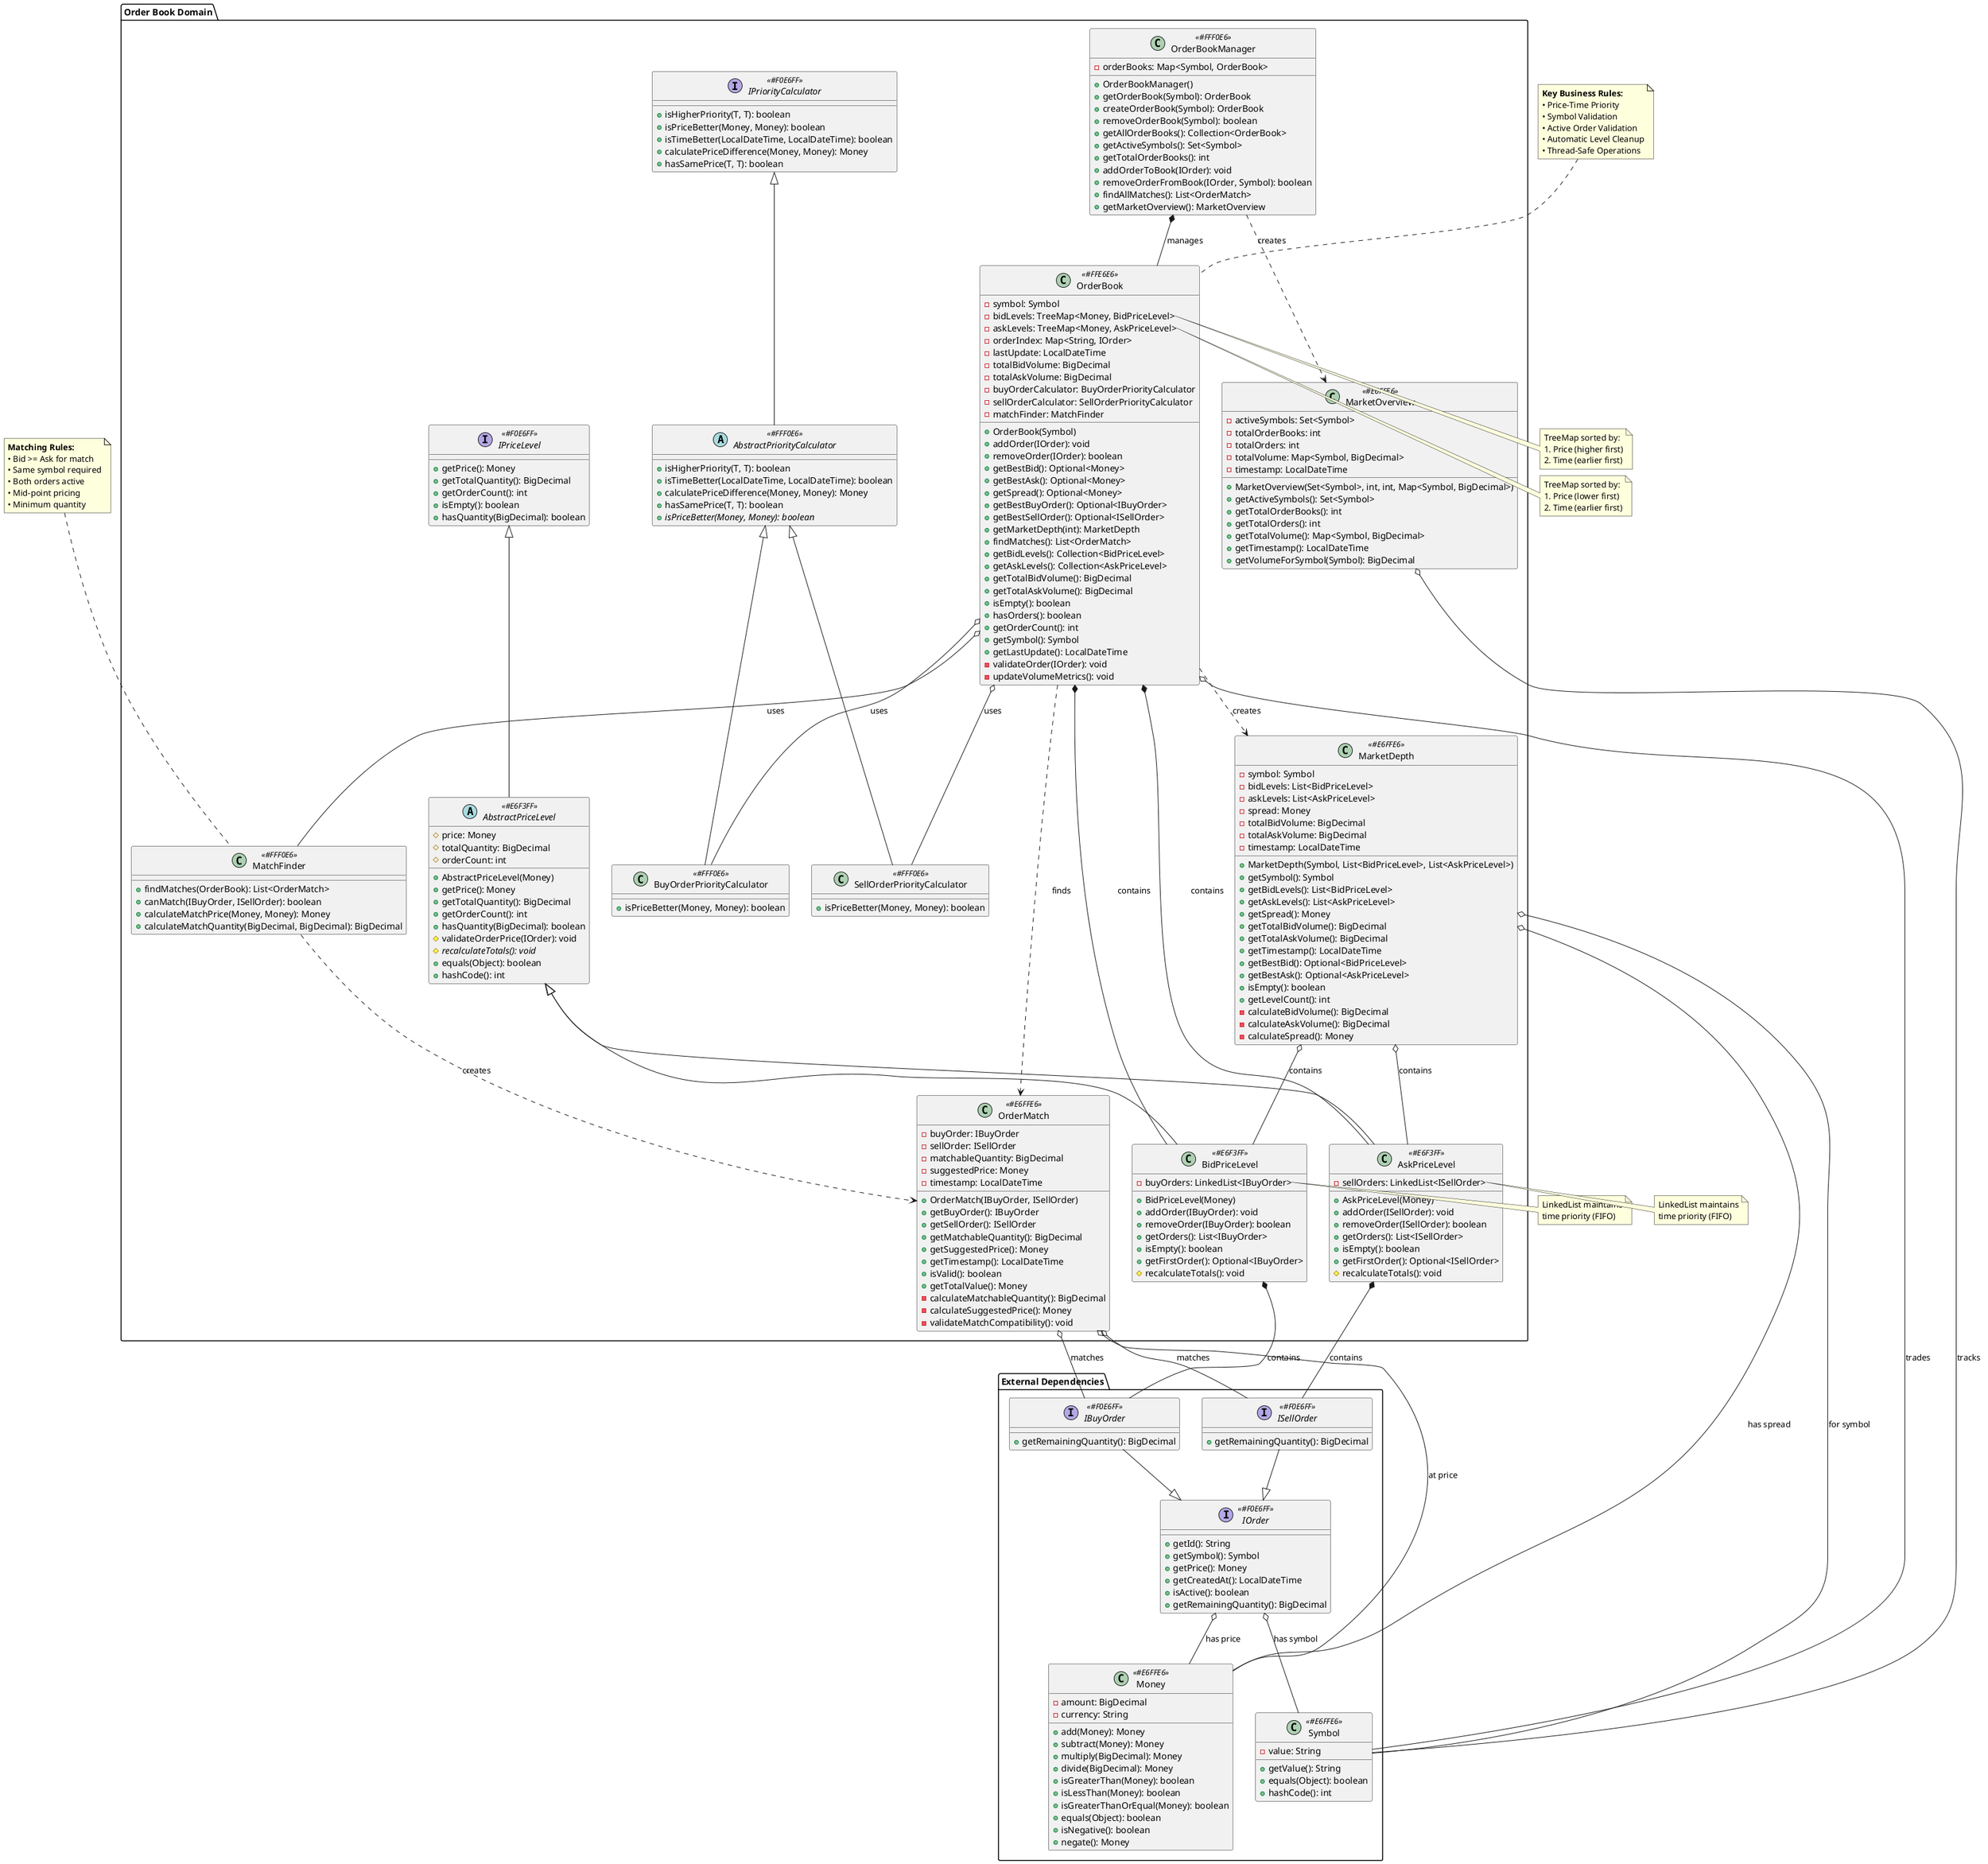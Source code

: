 @startuml OrderBookDomain

!define AGGREGATE_ROOT #FFE6E6
!define ENTITY #E6F3FF
!define VALUE_OBJECT #E6FFE6
!define DOMAIN_SERVICE #FFF0E6
!define INTERFACE #F0E6FF

' ==== EXTERNAL DEPENDENCIES ====
package "External Dependencies" {
    interface IOrder <<INTERFACE>> {
        +getId(): String
        +getSymbol(): Symbol
        +getPrice(): Money
        +getCreatedAt(): LocalDateTime
        +isActive(): boolean
        +getRemainingQuantity(): BigDecimal
    }

    interface IBuyOrder <<INTERFACE>> {
        +getRemainingQuantity(): BigDecimal
    }

    interface ISellOrder <<INTERFACE>> {
        +getRemainingQuantity(): BigDecimal
    }

    class Money <<VALUE_OBJECT>> {
        -amount: BigDecimal
        -currency: String
        +add(Money): Money
        +subtract(Money): Money
        +multiply(BigDecimal): Money
        +divide(BigDecimal): Money
        +isGreaterThan(Money): boolean
        +isLessThan(Money): boolean
        +isGreaterThanOrEqual(Money): boolean
        +equals(Object): boolean
        +isNegative(): boolean
        +negate(): Money
    }

    class Symbol <<VALUE_OBJECT>> {
        -value: String
        +getValue(): String
        +equals(Object): boolean
        +hashCode(): int
    }

    IBuyOrder --|> IOrder
    ISellOrder --|> IOrder
}

' ==== CORE DOMAIN ====
package "Order Book Domain" {

    ' ==== MAIN AGGREGATE ====
    class OrderBook <<AGGREGATE_ROOT>> {
        -symbol: Symbol
        -bidLevels: TreeMap<Money, BidPriceLevel>
        -askLevels: TreeMap<Money, AskPriceLevel>
        -orderIndex: Map<String, IOrder>
        -lastUpdate: LocalDateTime
        -totalBidVolume: BigDecimal
        -totalAskVolume: BigDecimal
        -buyOrderCalculator: BuyOrderPriorityCalculator
        -sellOrderCalculator: SellOrderPriorityCalculator
        -matchFinder: MatchFinder

        +OrderBook(Symbol)
        +addOrder(IOrder): void
        +removeOrder(IOrder): boolean
        +getBestBid(): Optional<Money>
        +getBestAsk(): Optional<Money>
        +getSpread(): Optional<Money>
        +getBestBuyOrder(): Optional<IBuyOrder>
        +getBestSellOrder(): Optional<ISellOrder>
        +getMarketDepth(int): MarketDepth
        +findMatches(): List<OrderMatch>
        +getBidLevels(): Collection<BidPriceLevel>
        +getAskLevels(): Collection<AskPriceLevel>
        +getTotalBidVolume(): BigDecimal
        +getTotalAskVolume(): BigDecimal
        +isEmpty(): boolean
        +hasOrders(): boolean
        +getOrderCount(): int
        +getSymbol(): Symbol
        +getLastUpdate(): LocalDateTime
        -validateOrder(IOrder): void
        -updateVolumeMetrics(): void
    }

    ' ==== REPOSITORY/MANAGER ====
    class OrderBookManager <<DOMAIN_SERVICE>> {
        -orderBooks: Map<Symbol, OrderBook>

        +OrderBookManager()
        +getOrderBook(Symbol): OrderBook
        +createOrderBook(Symbol): OrderBook
        +removeOrderBook(Symbol): boolean
        +getAllOrderBooks(): Collection<OrderBook>
        +getActiveSymbols(): Set<Symbol>
        +getTotalOrderBooks(): int
        +addOrderToBook(IOrder): void
        +removeOrderFromBook(IOrder, Symbol): boolean
        +findAllMatches(): List<OrderMatch>
        +getMarketOverview(): MarketOverview
    }

    ' ==== PRICE LEVEL HIERARCHY ====
    interface IPriceLevel <<INTERFACE>> {
        +getPrice(): Money
        +getTotalQuantity(): BigDecimal
        +getOrderCount(): int
        +isEmpty(): boolean
        +hasQuantity(BigDecimal): boolean
    }

    abstract class AbstractPriceLevel <<ENTITY>> {
        #price: Money
        #totalQuantity: BigDecimal
        #orderCount: int

        +AbstractPriceLevel(Money)
        +getPrice(): Money
        +getTotalQuantity(): BigDecimal
        +getOrderCount(): int
        +hasQuantity(BigDecimal): boolean
        #validateOrderPrice(IOrder): void
        #recalculateTotals(): void {abstract}
        +equals(Object): boolean
        +hashCode(): int
    }

    class BidPriceLevel <<ENTITY>> {
        -buyOrders: LinkedList<IBuyOrder>

        +BidPriceLevel(Money)
        +addOrder(IBuyOrder): void
        +removeOrder(IBuyOrder): boolean
        +getOrders(): List<IBuyOrder>
        +isEmpty(): boolean
        +getFirstOrder(): Optional<IBuyOrder>
        #recalculateTotals(): void
    }

    class AskPriceLevel <<ENTITY>> {
        -sellOrders: LinkedList<ISellOrder>

        +AskPriceLevel(Money)
        +addOrder(ISellOrder): void
        +removeOrder(ISellOrder): boolean
        +getOrders(): List<ISellOrder>
        +isEmpty(): boolean
        +getFirstOrder(): Optional<ISellOrder>
        #recalculateTotals(): void
    }

    ' ==== PRIORITY CALCULATORS ====
    interface IPriorityCalculator <<INTERFACE>> {
        +isHigherPriority(T, T): boolean
        +isPriceBetter(Money, Money): boolean
        +isTimeBetter(LocalDateTime, LocalDateTime): boolean
        +calculatePriceDifference(Money, Money): Money
        +hasSamePrice(T, T): boolean
    }

    abstract class AbstractPriorityCalculator <<DOMAIN_SERVICE>> {
        +isHigherPriority(T, T): boolean
        +isTimeBetter(LocalDateTime, LocalDateTime): boolean
        +calculatePriceDifference(Money, Money): Money
        +hasSamePrice(T, T): boolean
        +isPriceBetter(Money, Money): boolean {abstract}
    }

    class BuyOrderPriorityCalculator <<DOMAIN_SERVICE>> {
        +isPriceBetter(Money, Money): boolean
    }

    class SellOrderPriorityCalculator <<DOMAIN_SERVICE>> {
        +isPriceBetter(Money, Money): boolean
    }

    ' ==== MATCHING LOGIC ====
    class MatchFinder <<DOMAIN_SERVICE>> {
        +findMatches(OrderBook): List<OrderMatch>
        +canMatch(IBuyOrder, ISellOrder): boolean
        +calculateMatchPrice(Money, Money): Money
        +calculateMatchQuantity(BigDecimal, BigDecimal): BigDecimal
    }

    ' ==== VALUE OBJECTS ====
    class OrderMatch <<VALUE_OBJECT>> {
        -buyOrder: IBuyOrder
        -sellOrder: ISellOrder
        -matchableQuantity: BigDecimal
        -suggestedPrice: Money
        -timestamp: LocalDateTime

        +OrderMatch(IBuyOrder, ISellOrder)
        +getBuyOrder(): IBuyOrder
        +getSellOrder(): ISellOrder
        +getMatchableQuantity(): BigDecimal
        +getSuggestedPrice(): Money
        +getTimestamp(): LocalDateTime
        +isValid(): boolean
        +getTotalValue(): Money
        -calculateMatchableQuantity(): BigDecimal
        -calculateSuggestedPrice(): Money
        -validateMatchCompatibility(): void
    }

    class MarketDepth <<VALUE_OBJECT>> {
        -symbol: Symbol
        -bidLevels: List<BidPriceLevel>
        -askLevels: List<AskPriceLevel>
        -spread: Money
        -totalBidVolume: BigDecimal
        -totalAskVolume: BigDecimal
        -timestamp: LocalDateTime

        +MarketDepth(Symbol, List<BidPriceLevel>, List<AskPriceLevel>)
        +getSymbol(): Symbol
        +getBidLevels(): List<BidPriceLevel>
        +getAskLevels(): List<AskPriceLevel>
        +getSpread(): Money
        +getTotalBidVolume(): BigDecimal
        +getTotalAskVolume(): BigDecimal
        +getTimestamp(): LocalDateTime
        +getBestBid(): Optional<BidPriceLevel>
        +getBestAsk(): Optional<AskPriceLevel>
        +isEmpty(): boolean
        +getLevelCount(): int
        -calculateBidVolume(): BigDecimal
        -calculateAskVolume(): BigDecimal
        -calculateSpread(): Money
    }

    class MarketOverview <<VALUE_OBJECT>> {
        -activeSymbols: Set<Symbol>
        -totalOrderBooks: int
        -totalOrders: int
        -totalVolume: Map<Symbol, BigDecimal>
        -timestamp: LocalDateTime

        +MarketOverview(Set<Symbol>, int, int, Map<Symbol, BigDecimal>)
        +getActiveSymbols(): Set<Symbol>
        +getTotalOrderBooks(): int
        +getTotalOrders(): int
        +getTotalVolume(): Map<Symbol, BigDecimal>
        +getTimestamp(): LocalDateTime
        +getVolumeForSymbol(Symbol): BigDecimal
    }
}

' ==== RELATIONSHIPS ====

' External Dependencies
IOrder o-- Money : "has price"
IOrder o-- Symbol : "has symbol"

' OrderBook Aggregate
OrderBook *-- BidPriceLevel : "contains"
OrderBook *-- AskPriceLevel : "contains"
OrderBook o-- Symbol : "trades"
OrderBook o-- BuyOrderPriorityCalculator : "uses"
OrderBook o-- SellOrderPriorityCalculator : "uses"
OrderBook o-- MatchFinder : "uses"
OrderBook ..> MarketDepth : "creates"
OrderBook ..> OrderMatch : "finds"

' OrderBookManager
OrderBookManager *-- OrderBook : "manages"
OrderBookManager ..> MarketOverview : "creates"

' Price Level Hierarchy
IPriceLevel <|-- AbstractPriceLevel
AbstractPriceLevel <|-- BidPriceLevel
AbstractPriceLevel <|-- AskPriceLevel
BidPriceLevel *-- IBuyOrder : "contains"
AskPriceLevel *-- ISellOrder : "contains"

' Priority Calculators
IPriorityCalculator <|-- AbstractPriorityCalculator
AbstractPriorityCalculator <|-- BuyOrderPriorityCalculator
AbstractPriorityCalculator <|-- SellOrderPriorityCalculator

' Match Finding
MatchFinder ..> OrderMatch : "creates"
OrderMatch o-- IBuyOrder : "matches"
OrderMatch o-- ISellOrder : "matches"
OrderMatch o-- Money : "at price"

' Market Data
MarketDepth o-- Symbol : "for symbol"
MarketDepth o-- BidPriceLevel : "contains"
MarketDepth o-- AskPriceLevel : "contains"
MarketDepth o-- Money : "has spread"

MarketOverview o-- Symbol : "tracks"

' TreeMap Custom Comparators (conceptual)
note right of OrderBook::bidLevels
  TreeMap sorted by:
  1. Price (higher first)
  2. Time (earlier first)
end note

note right of OrderBook::askLevels
  TreeMap sorted by:
  1. Price (lower first)
  2. Time (earlier first)
end note

note right of BidPriceLevel::buyOrders
  LinkedList maintains
  time priority (FIFO)
end note

note right of AskPriceLevel::sellOrders
  LinkedList maintains
  time priority (FIFO)
end note

' Key Business Rules
note top of OrderBook
  **Key Business Rules:**
  • Price-Time Priority
  • Symbol Validation
  • Active Order Validation
  • Automatic Level Cleanup
  • Thread-Safe Operations
end note

note top of MatchFinder
  **Matching Rules:**
  • Bid >= Ask for match
  • Same symbol required
  • Both orders active
  • Mid-point pricing
  • Minimum quantity
end note

@enduml